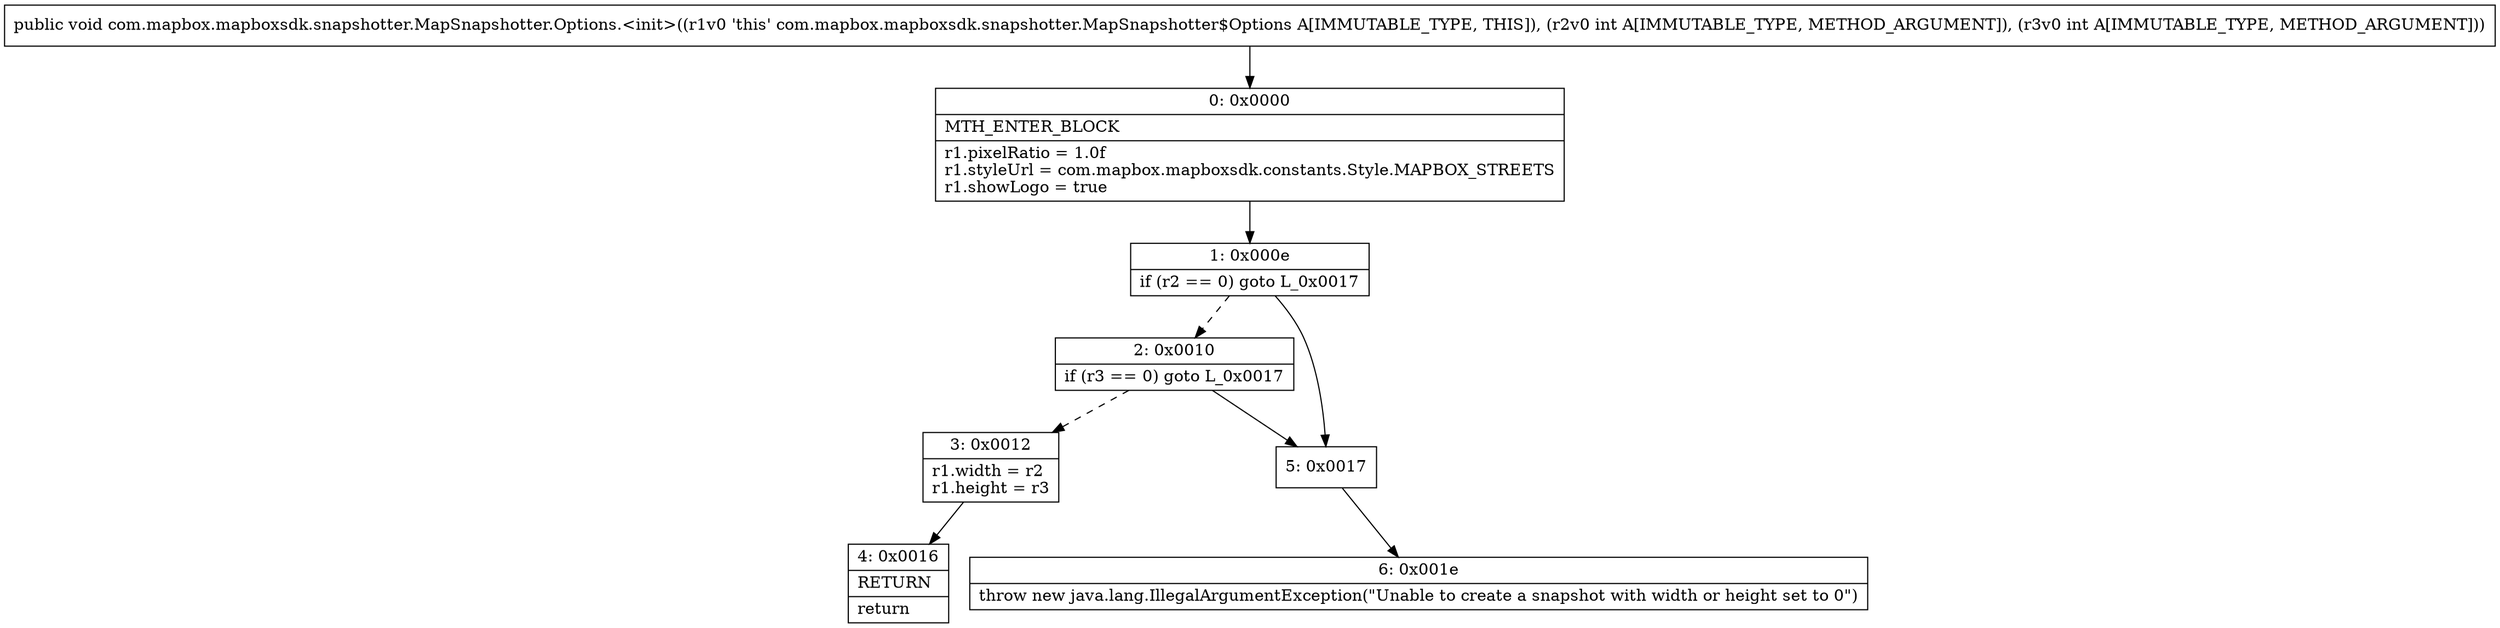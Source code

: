 digraph "CFG forcom.mapbox.mapboxsdk.snapshotter.MapSnapshotter.Options.\<init\>(II)V" {
Node_0 [shape=record,label="{0\:\ 0x0000|MTH_ENTER_BLOCK\l|r1.pixelRatio = 1.0f\lr1.styleUrl = com.mapbox.mapboxsdk.constants.Style.MAPBOX_STREETS\lr1.showLogo = true\l}"];
Node_1 [shape=record,label="{1\:\ 0x000e|if (r2 == 0) goto L_0x0017\l}"];
Node_2 [shape=record,label="{2\:\ 0x0010|if (r3 == 0) goto L_0x0017\l}"];
Node_3 [shape=record,label="{3\:\ 0x0012|r1.width = r2\lr1.height = r3\l}"];
Node_4 [shape=record,label="{4\:\ 0x0016|RETURN\l|return\l}"];
Node_5 [shape=record,label="{5\:\ 0x0017}"];
Node_6 [shape=record,label="{6\:\ 0x001e|throw new java.lang.IllegalArgumentException(\"Unable to create a snapshot with width or height set to 0\")\l}"];
MethodNode[shape=record,label="{public void com.mapbox.mapboxsdk.snapshotter.MapSnapshotter.Options.\<init\>((r1v0 'this' com.mapbox.mapboxsdk.snapshotter.MapSnapshotter$Options A[IMMUTABLE_TYPE, THIS]), (r2v0 int A[IMMUTABLE_TYPE, METHOD_ARGUMENT]), (r3v0 int A[IMMUTABLE_TYPE, METHOD_ARGUMENT])) }"];
MethodNode -> Node_0;
Node_0 -> Node_1;
Node_1 -> Node_2[style=dashed];
Node_1 -> Node_5;
Node_2 -> Node_3[style=dashed];
Node_2 -> Node_5;
Node_3 -> Node_4;
Node_5 -> Node_6;
}

